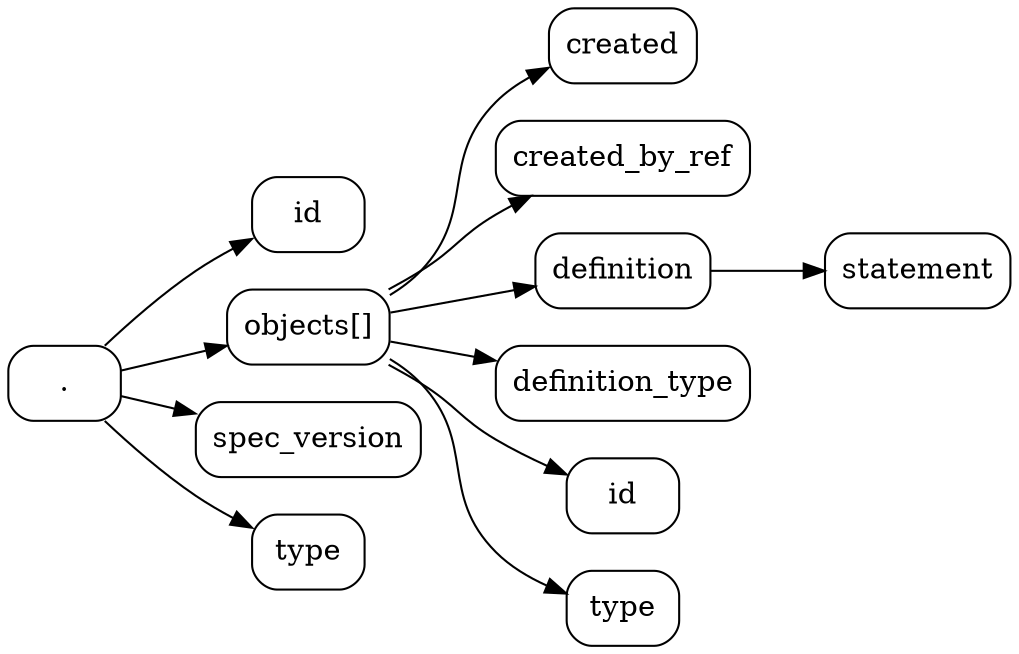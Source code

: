 strict digraph  {
rankdir=LR;
id [shape=box, style=rounded];
"." [shape=box, style=rounded];
"objects[]" [shape=box, style=rounded];
"objects[].created" [label=created, shape=box, style=rounded];
"objects[].created_by_ref" [label=created_by_ref, shape=box, style=rounded];
"objects[].definition" [label=definition, shape=box, style=rounded];
"objects[].definition.statement" [label=statement, shape=box, style=rounded];
"objects[].definition_type" [label=definition_type, shape=box, style=rounded];
"objects[].id" [label=id, shape=box, style=rounded];
"objects[].type" [label=type, shape=box, style=rounded];
spec_version [shape=box, style=rounded];
type [shape=box, style=rounded];
"." -> id;
"." -> "objects[]";
"." -> spec_version;
"." -> type;
"objects[]" -> "objects[].created";
"objects[]" -> "objects[].created_by_ref";
"objects[]" -> "objects[].definition";
"objects[]" -> "objects[].definition_type";
"objects[]" -> "objects[].id";
"objects[]" -> "objects[].type";
"objects[].definition" -> "objects[].definition.statement";
}
